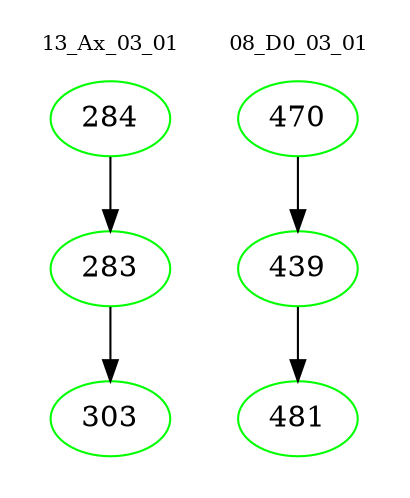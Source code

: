 digraph{
subgraph cluster_0 {
color = white
label = "13_Ax_03_01";
fontsize=10;
T0_284 [label="284", color="green"]
T0_284 -> T0_283 [color="black"]
T0_283 [label="283", color="green"]
T0_283 -> T0_303 [color="black"]
T0_303 [label="303", color="green"]
}
subgraph cluster_1 {
color = white
label = "08_D0_03_01";
fontsize=10;
T1_470 [label="470", color="green"]
T1_470 -> T1_439 [color="black"]
T1_439 [label="439", color="green"]
T1_439 -> T1_481 [color="black"]
T1_481 [label="481", color="green"]
}
}
